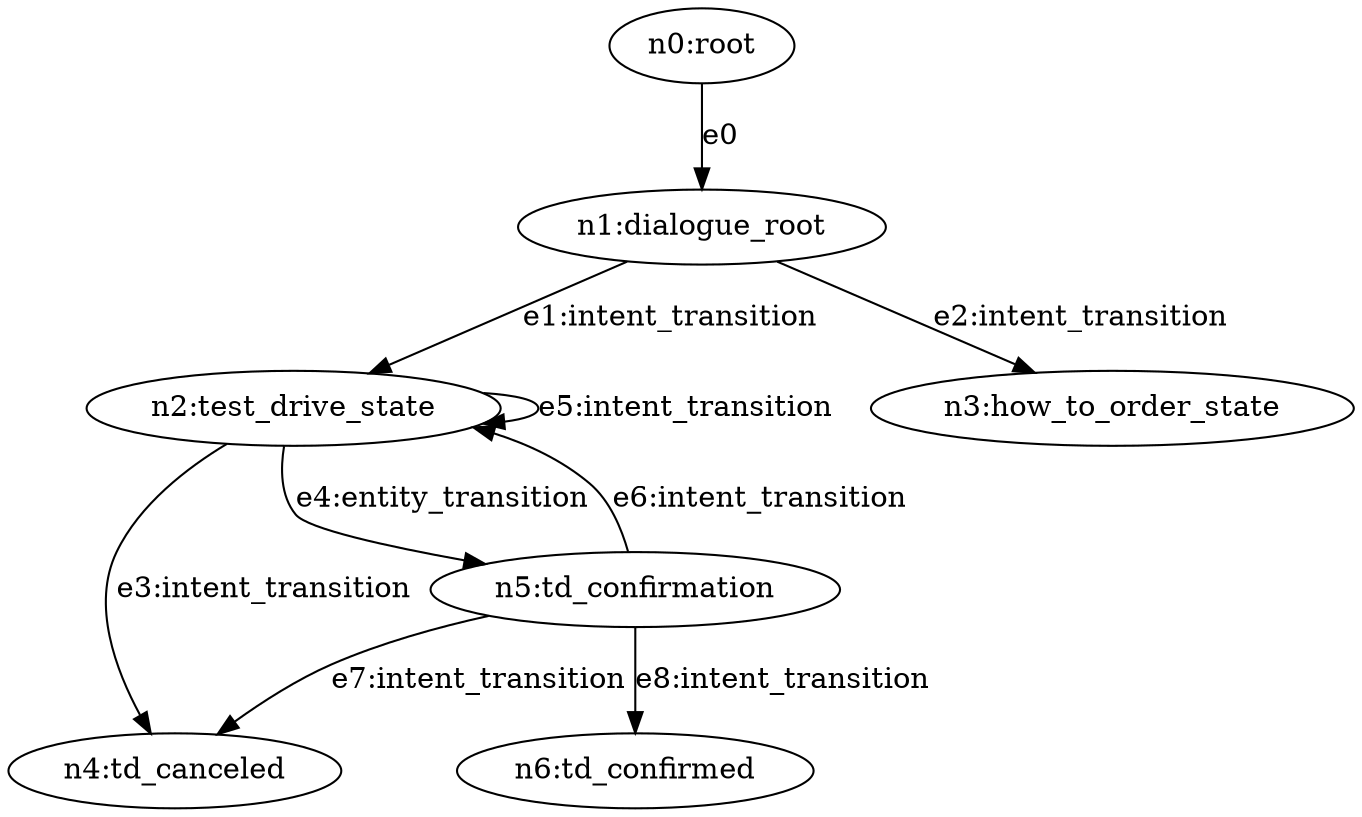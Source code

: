 strict digraph root {
    "n0" [ label="n0:root"  ]
    "n1" [ label="n1:dialogue_root"  ]
    "n2" [ label="n2:test_drive_state"  ]
    "n3" [ label="n3:how_to_order_state"  ]
    "n4" [ label="n4:td_canceled"  ]
    "n5" [ label="n5:td_confirmation"  ]
    "n6" [ label="n6:td_confirmed"  ]
    "n0" -> "n1" [ label="e0" ]
    "n1" -> "n2" [ label="e1:intent_transition" ]
    "n1" -> "n3" [ label="e2:intent_transition" ]
    "n2" -> "n4" [ label="e3:intent_transition" ]
    "n2" -> "n5" [ label="e4:entity_transition" ]
    "n2" -> "n2" [ label="e5:intent_transition" ]
    "n5" -> "n2" [ label="e6:intent_transition" ]
    "n5" -> "n4" [ label="e7:intent_transition" ]
    "n5" -> "n6" [ label="e8:intent_transition" ]
}